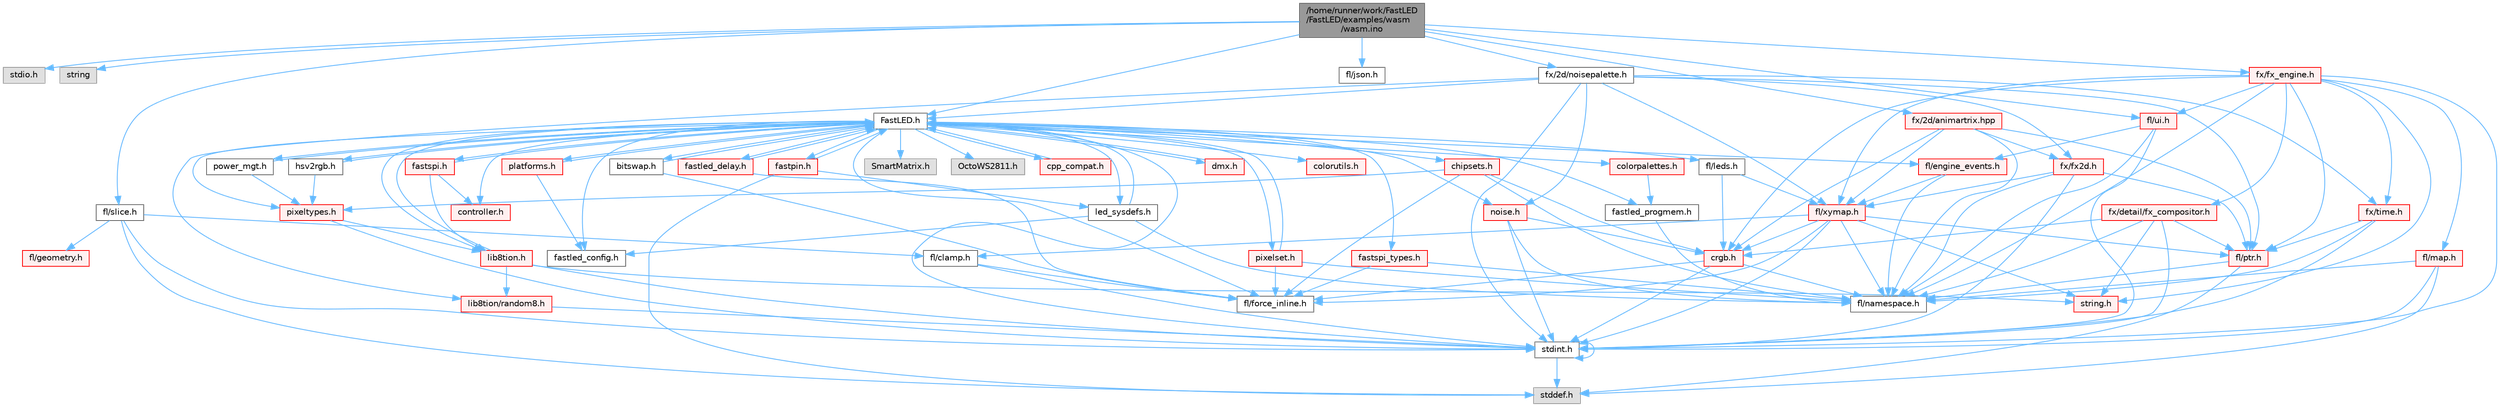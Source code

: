 digraph "/home/runner/work/FastLED/FastLED/examples/wasm/wasm.ino"
{
 // INTERACTIVE_SVG=YES
 // LATEX_PDF_SIZE
  bgcolor="transparent";
  edge [fontname=Helvetica,fontsize=10,labelfontname=Helvetica,labelfontsize=10];
  node [fontname=Helvetica,fontsize=10,shape=box,height=0.2,width=0.4];
  Node1 [id="Node000001",label="/home/runner/work/FastLED\l/FastLED/examples/wasm\l/wasm.ino",height=0.2,width=0.4,color="gray40", fillcolor="grey60", style="filled", fontcolor="black",tooltip="Demonstrates an advanced ino file with multiple effects and UI elements."];
  Node1 -> Node2 [id="edge1_Node000001_Node000002",color="steelblue1",style="solid",tooltip=" "];
  Node2 [id="Node000002",label="stdio.h",height=0.2,width=0.4,color="grey60", fillcolor="#E0E0E0", style="filled",tooltip=" "];
  Node1 -> Node3 [id="edge2_Node000001_Node000003",color="steelblue1",style="solid",tooltip=" "];
  Node3 [id="Node000003",label="string",height=0.2,width=0.4,color="grey60", fillcolor="#E0E0E0", style="filled",tooltip=" "];
  Node1 -> Node4 [id="edge3_Node000001_Node000004",color="steelblue1",style="solid",tooltip=" "];
  Node4 [id="Node000004",label="FastLED.h",height=0.2,width=0.4,color="grey40", fillcolor="white", style="filled",URL="$db/d97/_fast_l_e_d_8h.html",tooltip="central include file for FastLED, defines the CFastLED class/object"];
  Node4 -> Node5 [id="edge4_Node000004_Node000005",color="steelblue1",style="solid",tooltip=" "];
  Node5 [id="Node000005",label="stdint.h",height=0.2,width=0.4,color="grey40", fillcolor="white", style="filled",URL="$df/dd8/stdint_8h.html",tooltip=" "];
  Node5 -> Node6 [id="edge5_Node000005_Node000006",color="steelblue1",style="solid",tooltip=" "];
  Node6 [id="Node000006",label="stddef.h",height=0.2,width=0.4,color="grey60", fillcolor="#E0E0E0", style="filled",tooltip=" "];
  Node5 -> Node5 [id="edge6_Node000005_Node000005",color="steelblue1",style="solid",tooltip=" "];
  Node4 -> Node7 [id="edge7_Node000004_Node000007",color="steelblue1",style="solid",tooltip=" "];
  Node7 [id="Node000007",label="SmartMatrix.h",height=0.2,width=0.4,color="grey60", fillcolor="#E0E0E0", style="filled",tooltip=" "];
  Node4 -> Node8 [id="edge8_Node000004_Node000008",color="steelblue1",style="solid",tooltip=" "];
  Node8 [id="Node000008",label="OctoWS2811.h",height=0.2,width=0.4,color="grey60", fillcolor="#E0E0E0", style="filled",tooltip=" "];
  Node4 -> Node9 [id="edge9_Node000004_Node000009",color="steelblue1",style="solid",tooltip=" "];
  Node9 [id="Node000009",label="fl/force_inline.h",height=0.2,width=0.4,color="grey40", fillcolor="white", style="filled",URL="$d4/d64/force__inline_8h.html",tooltip=" "];
  Node4 -> Node10 [id="edge10_Node000004_Node000010",color="steelblue1",style="solid",tooltip=" "];
  Node10 [id="Node000010",label="cpp_compat.h",height=0.2,width=0.4,color="red", fillcolor="#FFF0F0", style="filled",URL="$d9/d13/cpp__compat_8h.html",tooltip="Compatibility functions based on C++ version."];
  Node10 -> Node4 [id="edge11_Node000010_Node000004",color="steelblue1",style="solid",tooltip=" "];
  Node4 -> Node12 [id="edge12_Node000004_Node000012",color="steelblue1",style="solid",tooltip=" "];
  Node12 [id="Node000012",label="fastled_config.h",height=0.2,width=0.4,color="grey40", fillcolor="white", style="filled",URL="$d5/d11/fastled__config_8h.html",tooltip="Contains definitions that can be used to configure FastLED at compile time."];
  Node4 -> Node13 [id="edge13_Node000004_Node000013",color="steelblue1",style="solid",tooltip=" "];
  Node13 [id="Node000013",label="led_sysdefs.h",height=0.2,width=0.4,color="grey40", fillcolor="white", style="filled",URL="$d9/d3e/led__sysdefs_8h.html",tooltip="Determines which platform system definitions to include."];
  Node13 -> Node4 [id="edge14_Node000013_Node000004",color="steelblue1",style="solid",tooltip=" "];
  Node13 -> Node12 [id="edge15_Node000013_Node000012",color="steelblue1",style="solid",tooltip=" "];
  Node13 -> Node14 [id="edge16_Node000013_Node000014",color="steelblue1",style="solid",tooltip=" "];
  Node14 [id="Node000014",label="fl/namespace.h",height=0.2,width=0.4,color="grey40", fillcolor="white", style="filled",URL="$df/d2a/namespace_8h.html",tooltip="Implements the FastLED namespace macros."];
  Node4 -> Node15 [id="edge17_Node000004_Node000015",color="steelblue1",style="solid",tooltip=" "];
  Node15 [id="Node000015",label="fastled_delay.h",height=0.2,width=0.4,color="red", fillcolor="#FFF0F0", style="filled",URL="$d0/da8/fastled__delay_8h.html",tooltip="Utility functions and classes for managing delay cycles."];
  Node15 -> Node4 [id="edge18_Node000015_Node000004",color="steelblue1",style="solid",tooltip=" "];
  Node15 -> Node9 [id="edge19_Node000015_Node000009",color="steelblue1",style="solid",tooltip=" "];
  Node4 -> Node17 [id="edge20_Node000004_Node000017",color="steelblue1",style="solid",tooltip=" "];
  Node17 [id="Node000017",label="bitswap.h",height=0.2,width=0.4,color="grey40", fillcolor="white", style="filled",URL="$de/ded/bitswap_8h.html",tooltip="Functions for doing a rotation of bits/bytes used by parallel output."];
  Node17 -> Node4 [id="edge21_Node000017_Node000004",color="steelblue1",style="solid",tooltip=" "];
  Node17 -> Node9 [id="edge22_Node000017_Node000009",color="steelblue1",style="solid",tooltip=" "];
  Node4 -> Node18 [id="edge23_Node000004_Node000018",color="steelblue1",style="solid",tooltip=" "];
  Node18 [id="Node000018",label="controller.h",height=0.2,width=0.4,color="red", fillcolor="#FFF0F0", style="filled",URL="$d2/dd9/controller_8h.html",tooltip="deprecated: base definitions used by led controllers for writing out led data"];
  Node4 -> Node70 [id="edge24_Node000004_Node000070",color="steelblue1",style="solid",tooltip=" "];
  Node70 [id="Node000070",label="fastpin.h",height=0.2,width=0.4,color="red", fillcolor="#FFF0F0", style="filled",URL="$db/d65/fastpin_8h.html",tooltip="Class base definitions for defining fast pin access."];
  Node70 -> Node4 [id="edge25_Node000070_Node000004",color="steelblue1",style="solid",tooltip=" "];
  Node70 -> Node13 [id="edge26_Node000070_Node000013",color="steelblue1",style="solid",tooltip=" "];
  Node70 -> Node6 [id="edge27_Node000070_Node000006",color="steelblue1",style="solid",tooltip=" "];
  Node4 -> Node71 [id="edge28_Node000004_Node000071",color="steelblue1",style="solid",tooltip=" "];
  Node71 [id="Node000071",label="fastspi_types.h",height=0.2,width=0.4,color="red", fillcolor="#FFF0F0", style="filled",URL="$d2/ddb/fastspi__types_8h.html",tooltip="Data types and constants used by SPI interfaces."];
  Node71 -> Node9 [id="edge29_Node000071_Node000009",color="steelblue1",style="solid",tooltip=" "];
  Node71 -> Node14 [id="edge30_Node000071_Node000014",color="steelblue1",style="solid",tooltip=" "];
  Node4 -> Node72 [id="edge31_Node000004_Node000072",color="steelblue1",style="solid",tooltip=" "];
  Node72 [id="Node000072",label="dmx.h",height=0.2,width=0.4,color="red", fillcolor="#FFF0F0", style="filled",URL="$d3/de1/dmx_8h.html",tooltip="Defines the DMX512-based LED controllers."];
  Node72 -> Node4 [id="edge32_Node000072_Node000004",color="steelblue1",style="solid",tooltip=" "];
  Node4 -> Node75 [id="edge33_Node000004_Node000075",color="steelblue1",style="solid",tooltip=" "];
  Node75 [id="Node000075",label="platforms.h",height=0.2,width=0.4,color="red", fillcolor="#FFF0F0", style="filled",URL="$da/dc9/platforms_8h.html",tooltip="Determines which platforms headers to include."];
  Node75 -> Node4 [id="edge34_Node000075_Node000004",color="steelblue1",style="solid",tooltip=" "];
  Node75 -> Node12 [id="edge35_Node000075_Node000012",color="steelblue1",style="solid",tooltip=" "];
  Node4 -> Node77 [id="edge36_Node000004_Node000077",color="steelblue1",style="solid",tooltip=" "];
  Node77 [id="Node000077",label="fastled_progmem.h",height=0.2,width=0.4,color="grey40", fillcolor="white", style="filled",URL="$df/dab/fastled__progmem_8h.html",tooltip="Wrapper definitions to allow seamless use of PROGMEM in environments that have it."];
  Node77 -> Node14 [id="edge37_Node000077_Node000014",color="steelblue1",style="solid",tooltip=" "];
  Node4 -> Node21 [id="edge38_Node000004_Node000021",color="steelblue1",style="solid",tooltip=" "];
  Node21 [id="Node000021",label="lib8tion.h",height=0.2,width=0.4,color="red", fillcolor="#FFF0F0", style="filled",URL="$df/da5/lib8tion_8h.html",tooltip="Fast, efficient 8-bit math functions specifically designed for high-performance LED programming."];
  Node21 -> Node4 [id="edge39_Node000021_Node000004",color="steelblue1",style="solid",tooltip=" "];
  Node21 -> Node5 [id="edge40_Node000021_Node000005",color="steelblue1",style="solid",tooltip=" "];
  Node21 -> Node26 [id="edge41_Node000021_Node000026",color="steelblue1",style="solid",tooltip=" "];
  Node26 [id="Node000026",label="string.h",height=0.2,width=0.4,color="red", fillcolor="#FFF0F0", style="filled",URL="$da/d66/string_8h.html",tooltip=" "];
  Node21 -> Node47 [id="edge42_Node000021_Node000047",color="steelblue1",style="solid",tooltip=" "];
  Node47 [id="Node000047",label="lib8tion/random8.h",height=0.2,width=0.4,color="red", fillcolor="#FFF0F0", style="filled",URL="$d9/dfa/random8_8h.html",tooltip="Fast, efficient random number generators specifically designed for high-performance LED programming."];
  Node47 -> Node5 [id="edge43_Node000047_Node000005",color="steelblue1",style="solid",tooltip=" "];
  Node4 -> Node20 [id="edge44_Node000004_Node000020",color="steelblue1",style="solid",tooltip=" "];
  Node20 [id="Node000020",label="pixeltypes.h",height=0.2,width=0.4,color="red", fillcolor="#FFF0F0", style="filled",URL="$d2/dba/pixeltypes_8h.html",tooltip="Includes defintions for RGB and HSV pixels."];
  Node20 -> Node5 [id="edge45_Node000020_Node000005",color="steelblue1",style="solid",tooltip=" "];
  Node20 -> Node21 [id="edge46_Node000020_Node000021",color="steelblue1",style="solid",tooltip=" "];
  Node4 -> Node78 [id="edge47_Node000004_Node000078",color="steelblue1",style="solid",tooltip=" "];
  Node78 [id="Node000078",label="hsv2rgb.h",height=0.2,width=0.4,color="grey40", fillcolor="white", style="filled",URL="$de/d9a/hsv2rgb_8h.html",tooltip="Functions to convert from the HSV colorspace to the RGB colorspace."];
  Node78 -> Node4 [id="edge48_Node000078_Node000004",color="steelblue1",style="solid",tooltip=" "];
  Node78 -> Node20 [id="edge49_Node000078_Node000020",color="steelblue1",style="solid",tooltip=" "];
  Node4 -> Node79 [id="edge50_Node000004_Node000079",color="steelblue1",style="solid",tooltip=" "];
  Node79 [id="Node000079",label="colorutils.h",height=0.2,width=0.4,color="red", fillcolor="#FFF0F0", style="filled",URL="$d1/dfb/colorutils_8h.html",tooltip=" "];
  Node4 -> Node85 [id="edge51_Node000004_Node000085",color="steelblue1",style="solid",tooltip=" "];
  Node85 [id="Node000085",label="pixelset.h",height=0.2,width=0.4,color="red", fillcolor="#FFF0F0", style="filled",URL="$d4/d46/pixelset_8h.html",tooltip="Declares classes for managing logical groups of LEDs."];
  Node85 -> Node9 [id="edge52_Node000085_Node000009",color="steelblue1",style="solid",tooltip=" "];
  Node85 -> Node14 [id="edge53_Node000085_Node000014",color="steelblue1",style="solid",tooltip=" "];
  Node85 -> Node4 [id="edge54_Node000085_Node000004",color="steelblue1",style="solid",tooltip=" "];
  Node4 -> Node87 [id="edge55_Node000004_Node000087",color="steelblue1",style="solid",tooltip=" "];
  Node87 [id="Node000087",label="colorpalettes.h",height=0.2,width=0.4,color="red", fillcolor="#FFF0F0", style="filled",URL="$dc/dcc/colorpalettes_8h.html",tooltip="Declarations for the predefined color palettes supplied by FastLED."];
  Node87 -> Node77 [id="edge56_Node000087_Node000077",color="steelblue1",style="solid",tooltip=" "];
  Node4 -> Node88 [id="edge57_Node000004_Node000088",color="steelblue1",style="solid",tooltip=" "];
  Node88 [id="Node000088",label="noise.h",height=0.2,width=0.4,color="red", fillcolor="#FFF0F0", style="filled",URL="$d1/d31/noise_8h.html",tooltip="Functions to generate and fill arrays with noise."];
  Node88 -> Node5 [id="edge58_Node000088_Node000005",color="steelblue1",style="solid",tooltip=" "];
  Node88 -> Node43 [id="edge59_Node000088_Node000043",color="steelblue1",style="solid",tooltip=" "];
  Node43 [id="Node000043",label="crgb.h",height=0.2,width=0.4,color="red", fillcolor="#FFF0F0", style="filled",URL="$db/dd1/crgb_8h.html",tooltip="Defines the red, green, and blue (RGB) pixel struct."];
  Node43 -> Node5 [id="edge60_Node000043_Node000005",color="steelblue1",style="solid",tooltip=" "];
  Node43 -> Node14 [id="edge61_Node000043_Node000014",color="steelblue1",style="solid",tooltip=" "];
  Node43 -> Node9 [id="edge62_Node000043_Node000009",color="steelblue1",style="solid",tooltip=" "];
  Node88 -> Node14 [id="edge63_Node000088_Node000014",color="steelblue1",style="solid",tooltip=" "];
  Node4 -> Node89 [id="edge64_Node000004_Node000089",color="steelblue1",style="solid",tooltip=" "];
  Node89 [id="Node000089",label="power_mgt.h",height=0.2,width=0.4,color="grey40", fillcolor="white", style="filled",URL="$dc/d5b/power__mgt_8h.html",tooltip="Functions to limit the power used by FastLED."];
  Node89 -> Node4 [id="edge65_Node000089_Node000004",color="steelblue1",style="solid",tooltip=" "];
  Node89 -> Node20 [id="edge66_Node000089_Node000020",color="steelblue1",style="solid",tooltip=" "];
  Node4 -> Node90 [id="edge67_Node000004_Node000090",color="steelblue1",style="solid",tooltip=" "];
  Node90 [id="Node000090",label="fastspi.h",height=0.2,width=0.4,color="red", fillcolor="#FFF0F0", style="filled",URL="$d6/ddc/fastspi_8h.html",tooltip="Serial peripheral interface (SPI) definitions per platform."];
  Node90 -> Node4 [id="edge68_Node000090_Node000004",color="steelblue1",style="solid",tooltip=" "];
  Node90 -> Node18 [id="edge69_Node000090_Node000018",color="steelblue1",style="solid",tooltip=" "];
  Node90 -> Node21 [id="edge70_Node000090_Node000021",color="steelblue1",style="solid",tooltip=" "];
  Node4 -> Node92 [id="edge71_Node000004_Node000092",color="steelblue1",style="solid",tooltip=" "];
  Node92 [id="Node000092",label="chipsets.h",height=0.2,width=0.4,color="red", fillcolor="#FFF0F0", style="filled",URL="$db/d66/chipsets_8h.html",tooltip="Contains the bulk of the definitions for the various LED chipsets supported."];
  Node92 -> Node20 [id="edge72_Node000092_Node000020",color="steelblue1",style="solid",tooltip=" "];
  Node92 -> Node9 [id="edge73_Node000092_Node000009",color="steelblue1",style="solid",tooltip=" "];
  Node92 -> Node43 [id="edge74_Node000092_Node000043",color="steelblue1",style="solid",tooltip=" "];
  Node92 -> Node14 [id="edge75_Node000092_Node000014",color="steelblue1",style="solid",tooltip=" "];
  Node4 -> Node58 [id="edge76_Node000004_Node000058",color="steelblue1",style="solid",tooltip=" "];
  Node58 [id="Node000058",label="fl/engine_events.h",height=0.2,width=0.4,color="red", fillcolor="#FFF0F0", style="filled",URL="$db/dc0/engine__events_8h.html",tooltip=" "];
  Node58 -> Node14 [id="edge77_Node000058_Node000014",color="steelblue1",style="solid",tooltip=" "];
  Node58 -> Node67 [id="edge78_Node000058_Node000067",color="steelblue1",style="solid",tooltip=" "];
  Node67 [id="Node000067",label="fl/xymap.h",height=0.2,width=0.4,color="red", fillcolor="#FFF0F0", style="filled",URL="$da/d61/xymap_8h.html",tooltip=" "];
  Node67 -> Node5 [id="edge79_Node000067_Node000005",color="steelblue1",style="solid",tooltip=" "];
  Node67 -> Node26 [id="edge80_Node000067_Node000026",color="steelblue1",style="solid",tooltip=" "];
  Node67 -> Node43 [id="edge81_Node000067_Node000043",color="steelblue1",style="solid",tooltip=" "];
  Node67 -> Node30 [id="edge82_Node000067_Node000030",color="steelblue1",style="solid",tooltip=" "];
  Node30 [id="Node000030",label="fl/clamp.h",height=0.2,width=0.4,color="grey40", fillcolor="white", style="filled",URL="$d6/dd3/clamp_8h.html",tooltip=" "];
  Node30 -> Node5 [id="edge83_Node000030_Node000005",color="steelblue1",style="solid",tooltip=" "];
  Node30 -> Node9 [id="edge84_Node000030_Node000009",color="steelblue1",style="solid",tooltip=" "];
  Node67 -> Node9 [id="edge85_Node000067_Node000009",color="steelblue1",style="solid",tooltip=" "];
  Node67 -> Node14 [id="edge86_Node000067_Node000014",color="steelblue1",style="solid",tooltip=" "];
  Node67 -> Node33 [id="edge87_Node000067_Node000033",color="steelblue1",style="solid",tooltip=" "];
  Node33 [id="Node000033",label="fl/ptr.h",height=0.2,width=0.4,color="red", fillcolor="#FFF0F0", style="filled",URL="$dd/d98/ptr_8h.html",tooltip=" "];
  Node33 -> Node6 [id="edge88_Node000033_Node000006",color="steelblue1",style="solid",tooltip=" "];
  Node33 -> Node14 [id="edge89_Node000033_Node000014",color="steelblue1",style="solid",tooltip=" "];
  Node4 -> Node93 [id="edge90_Node000004_Node000093",color="steelblue1",style="solid",tooltip=" "];
  Node93 [id="Node000093",label="fl/leds.h",height=0.2,width=0.4,color="grey40", fillcolor="white", style="filled",URL="$da/d78/leds_8h.html",tooltip=" "];
  Node93 -> Node43 [id="edge91_Node000093_Node000043",color="steelblue1",style="solid",tooltip=" "];
  Node93 -> Node67 [id="edge92_Node000093_Node000067",color="steelblue1",style="solid",tooltip=" "];
  Node1 -> Node94 [id="edge93_Node000001_Node000094",color="steelblue1",style="solid",tooltip=" "];
  Node94 [id="Node000094",label="fx/2d/noisepalette.h",height=0.2,width=0.4,color="grey40", fillcolor="white", style="filled",URL="$d6/dc7/noisepalette_8h.html",tooltip="Demonstrates how to mix noise generation with color palettes on a 2D LED matrix."];
  Node94 -> Node5 [id="edge94_Node000094_Node000005",color="steelblue1",style="solid",tooltip=" "];
  Node94 -> Node4 [id="edge95_Node000094_Node000004",color="steelblue1",style="solid",tooltip=" "];
  Node94 -> Node33 [id="edge96_Node000094_Node000033",color="steelblue1",style="solid",tooltip=" "];
  Node94 -> Node67 [id="edge97_Node000094_Node000067",color="steelblue1",style="solid",tooltip=" "];
  Node94 -> Node95 [id="edge98_Node000094_Node000095",color="steelblue1",style="solid",tooltip=" "];
  Node95 [id="Node000095",label="fx/fx2d.h",height=0.2,width=0.4,color="red", fillcolor="#FFF0F0", style="filled",URL="$d9/d43/fx2d_8h.html",tooltip=" "];
  Node95 -> Node5 [id="edge99_Node000095_Node000005",color="steelblue1",style="solid",tooltip=" "];
  Node95 -> Node14 [id="edge100_Node000095_Node000014",color="steelblue1",style="solid",tooltip=" "];
  Node95 -> Node33 [id="edge101_Node000095_Node000033",color="steelblue1",style="solid",tooltip=" "];
  Node95 -> Node67 [id="edge102_Node000095_Node000067",color="steelblue1",style="solid",tooltip=" "];
  Node94 -> Node99 [id="edge103_Node000094_Node000099",color="steelblue1",style="solid",tooltip=" "];
  Node99 [id="Node000099",label="fx/time.h",height=0.2,width=0.4,color="red", fillcolor="#FFF0F0", style="filled",URL="$de/df7/time_8h.html",tooltip=" "];
  Node99 -> Node5 [id="edge104_Node000099_Node000005",color="steelblue1",style="solid",tooltip=" "];
  Node99 -> Node14 [id="edge105_Node000099_Node000014",color="steelblue1",style="solid",tooltip=" "];
  Node99 -> Node33 [id="edge106_Node000099_Node000033",color="steelblue1",style="solid",tooltip=" "];
  Node94 -> Node47 [id="edge107_Node000094_Node000047",color="steelblue1",style="solid",tooltip=" "];
  Node94 -> Node88 [id="edge108_Node000094_Node000088",color="steelblue1",style="solid",tooltip=" "];
  Node1 -> Node100 [id="edge109_Node000001_Node000100",color="steelblue1",style="solid",tooltip=" "];
  Node100 [id="Node000100",label="fl/json.h",height=0.2,width=0.4,color="grey40", fillcolor="white", style="filled",URL="$d7/d91/fl_2json_8h.html",tooltip=" "];
  Node1 -> Node101 [id="edge110_Node000001_Node000101",color="steelblue1",style="solid",tooltip=" "];
  Node101 [id="Node000101",label="fl/slice.h",height=0.2,width=0.4,color="grey40", fillcolor="white", style="filled",URL="$d0/d48/slice_8h.html",tooltip=" "];
  Node101 -> Node6 [id="edge111_Node000101_Node000006",color="steelblue1",style="solid",tooltip=" "];
  Node101 -> Node5 [id="edge112_Node000101_Node000005",color="steelblue1",style="solid",tooltip=" "];
  Node101 -> Node30 [id="edge113_Node000101_Node000030",color="steelblue1",style="solid",tooltip=" "];
  Node101 -> Node28 [id="edge114_Node000101_Node000028",color="steelblue1",style="solid",tooltip=" "];
  Node28 [id="Node000028",label="fl/geometry.h",height=0.2,width=0.4,color="red", fillcolor="#FFF0F0", style="filled",URL="$d4/d67/geometry_8h.html",tooltip=" "];
  Node1 -> Node102 [id="edge115_Node000001_Node000102",color="steelblue1",style="solid",tooltip=" "];
  Node102 [id="Node000102",label="fx/fx_engine.h",height=0.2,width=0.4,color="red", fillcolor="#FFF0F0", style="filled",URL="$d9/d3c/fx__engine_8h.html",tooltip=" "];
  Node102 -> Node5 [id="edge116_Node000102_Node000005",color="steelblue1",style="solid",tooltip=" "];
  Node102 -> Node26 [id="edge117_Node000102_Node000026",color="steelblue1",style="solid",tooltip=" "];
  Node102 -> Node43 [id="edge118_Node000102_Node000043",color="steelblue1",style="solid",tooltip=" "];
  Node102 -> Node62 [id="edge119_Node000102_Node000062",color="steelblue1",style="solid",tooltip=" "];
  Node62 [id="Node000062",label="fl/map.h",height=0.2,width=0.4,color="red", fillcolor="#FFF0F0", style="filled",URL="$dc/db7/map_8h.html",tooltip=" "];
  Node62 -> Node6 [id="edge120_Node000062_Node000006",color="steelblue1",style="solid",tooltip=" "];
  Node62 -> Node5 [id="edge121_Node000062_Node000005",color="steelblue1",style="solid",tooltip=" "];
  Node62 -> Node14 [id="edge122_Node000062_Node000014",color="steelblue1",style="solid",tooltip=" "];
  Node102 -> Node14 [id="edge123_Node000102_Node000014",color="steelblue1",style="solid",tooltip=" "];
  Node102 -> Node33 [id="edge124_Node000102_Node000033",color="steelblue1",style="solid",tooltip=" "];
  Node102 -> Node103 [id="edge125_Node000102_Node000103",color="steelblue1",style="solid",tooltip=" "];
  Node103 [id="Node000103",label="fl/ui.h",height=0.2,width=0.4,color="red", fillcolor="#FFF0F0", style="filled",URL="$d9/d3b/ui_8h.html",tooltip=" "];
  Node103 -> Node5 [id="edge126_Node000103_Node000005",color="steelblue1",style="solid",tooltip=" "];
  Node103 -> Node58 [id="edge127_Node000103_Node000058",color="steelblue1",style="solid",tooltip=" "];
  Node103 -> Node14 [id="edge128_Node000103_Node000014",color="steelblue1",style="solid",tooltip=" "];
  Node102 -> Node67 [id="edge129_Node000102_Node000067",color="steelblue1",style="solid",tooltip=" "];
  Node102 -> Node113 [id="edge130_Node000102_Node000113",color="steelblue1",style="solid",tooltip=" "];
  Node113 [id="Node000113",label="fx/detail/fx_compositor.h",height=0.2,width=0.4,color="red", fillcolor="#FFF0F0", style="filled",URL="$d5/d6b/fx__compositor_8h.html",tooltip=" "];
  Node113 -> Node5 [id="edge131_Node000113_Node000005",color="steelblue1",style="solid",tooltip=" "];
  Node113 -> Node26 [id="edge132_Node000113_Node000026",color="steelblue1",style="solid",tooltip=" "];
  Node113 -> Node43 [id="edge133_Node000113_Node000043",color="steelblue1",style="solid",tooltip=" "];
  Node113 -> Node14 [id="edge134_Node000113_Node000014",color="steelblue1",style="solid",tooltip=" "];
  Node113 -> Node33 [id="edge135_Node000113_Node000033",color="steelblue1",style="solid",tooltip=" "];
  Node102 -> Node99 [id="edge136_Node000102_Node000099",color="steelblue1",style="solid",tooltip=" "];
  Node1 -> Node119 [id="edge137_Node000001_Node000119",color="steelblue1",style="solid",tooltip=" "];
  Node119 [id="Node000119",label="fx/2d/animartrix.hpp",height=0.2,width=0.4,color="red", fillcolor="#FFF0F0", style="filled",URL="$d3/dc3/animartrix_8hpp.html",tooltip=" "];
  Node119 -> Node43 [id="edge138_Node000119_Node000043",color="steelblue1",style="solid",tooltip=" "];
  Node119 -> Node14 [id="edge139_Node000119_Node000014",color="steelblue1",style="solid",tooltip=" "];
  Node119 -> Node33 [id="edge140_Node000119_Node000033",color="steelblue1",style="solid",tooltip=" "];
  Node119 -> Node67 [id="edge141_Node000119_Node000067",color="steelblue1",style="solid",tooltip=" "];
  Node119 -> Node95 [id="edge142_Node000119_Node000095",color="steelblue1",style="solid",tooltip=" "];
  Node1 -> Node103 [id="edge143_Node000001_Node000103",color="steelblue1",style="solid",tooltip=" "];
}
